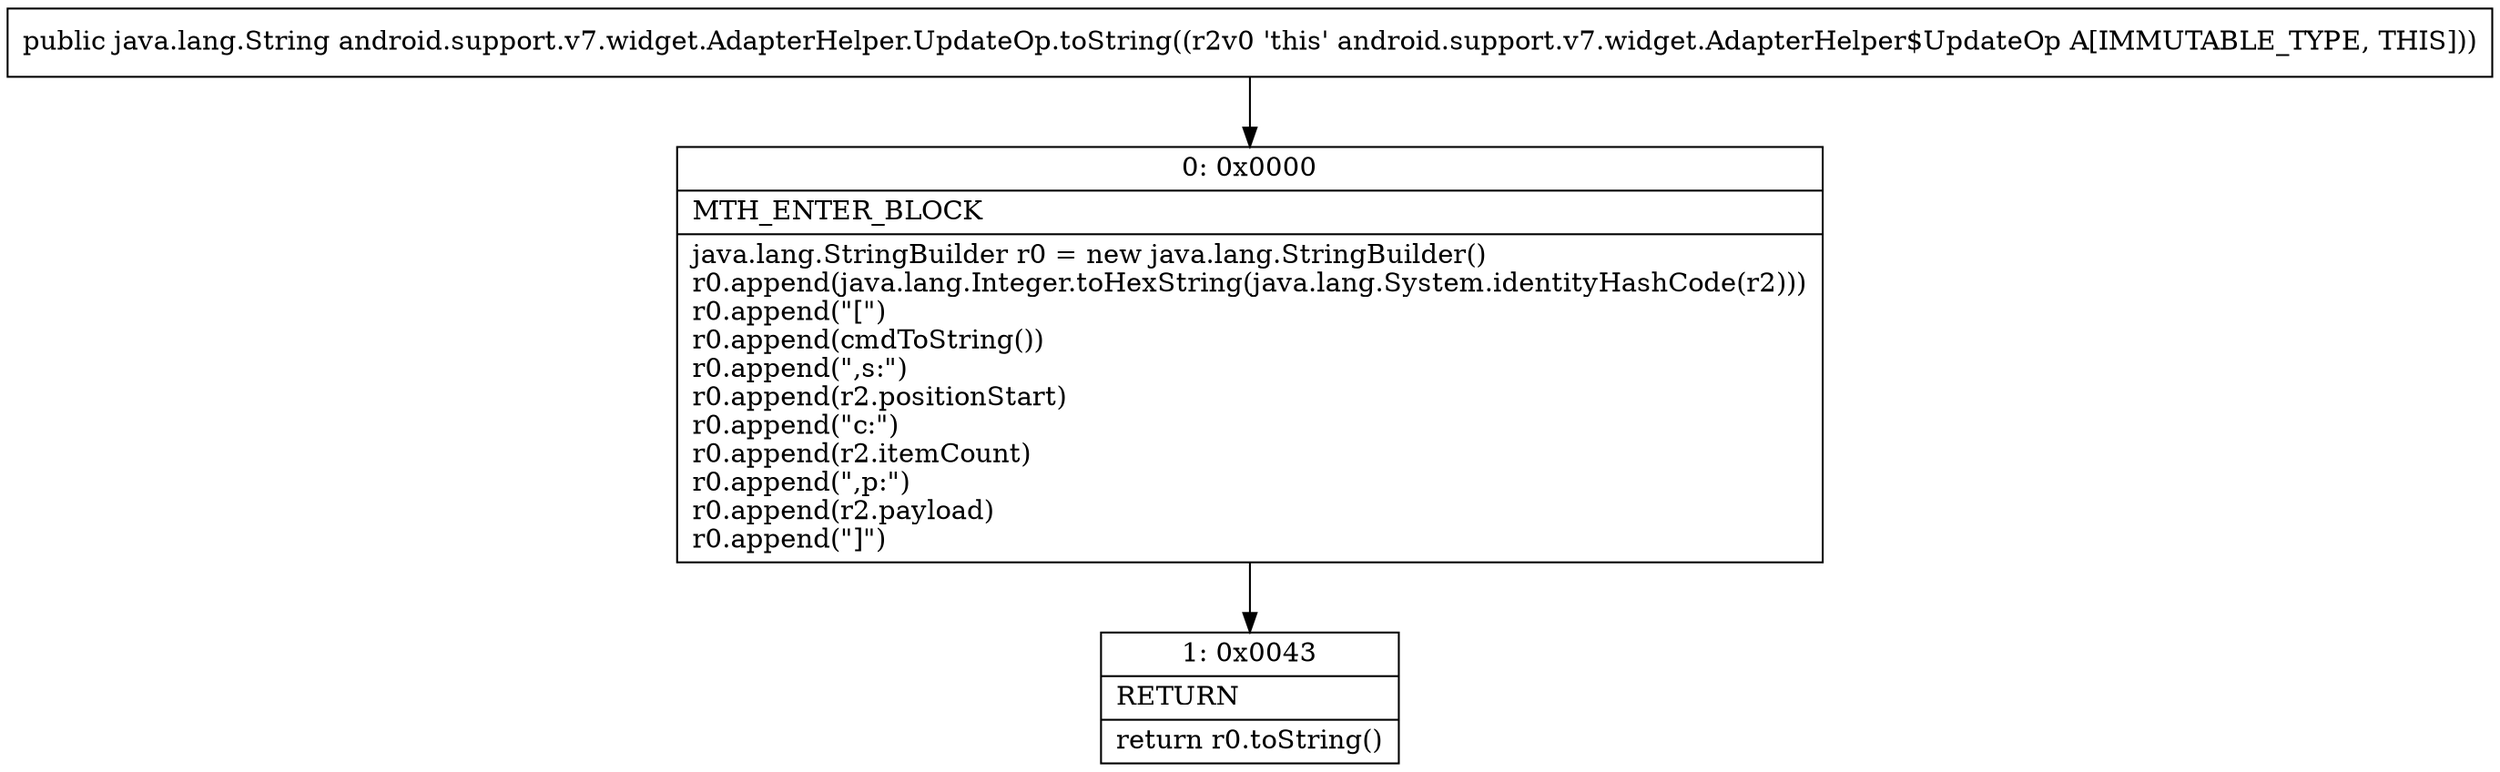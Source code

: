 digraph "CFG forandroid.support.v7.widget.AdapterHelper.UpdateOp.toString()Ljava\/lang\/String;" {
Node_0 [shape=record,label="{0\:\ 0x0000|MTH_ENTER_BLOCK\l|java.lang.StringBuilder r0 = new java.lang.StringBuilder()\lr0.append(java.lang.Integer.toHexString(java.lang.System.identityHashCode(r2)))\lr0.append(\"[\")\lr0.append(cmdToString())\lr0.append(\",s:\")\lr0.append(r2.positionStart)\lr0.append(\"c:\")\lr0.append(r2.itemCount)\lr0.append(\",p:\")\lr0.append(r2.payload)\lr0.append(\"]\")\l}"];
Node_1 [shape=record,label="{1\:\ 0x0043|RETURN\l|return r0.toString()\l}"];
MethodNode[shape=record,label="{public java.lang.String android.support.v7.widget.AdapterHelper.UpdateOp.toString((r2v0 'this' android.support.v7.widget.AdapterHelper$UpdateOp A[IMMUTABLE_TYPE, THIS])) }"];
MethodNode -> Node_0;
Node_0 -> Node_1;
}

